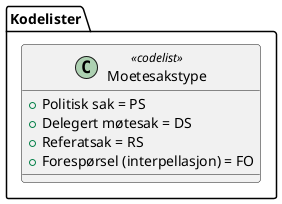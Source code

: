 @startuml
class Kodelister.Moetesakstype <<codelist>> {
  +Politisk sak = PS
  +Delegert møtesak = DS
  +Referatsak = RS
  {field} +Forespørsel (interpellasjon) = FO
}
@enduml
